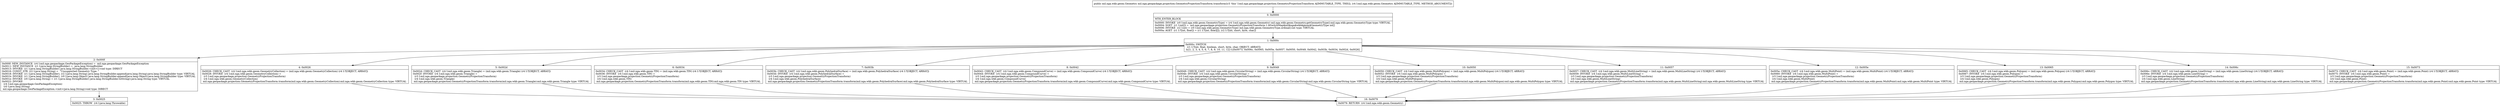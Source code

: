 digraph "CFG formil.nga.geopackage.projection.GeometryProjectionTransform.transform(Lmil\/nga\/wkb\/geom\/Geometry;)Lmil\/nga\/wkb\/geom\/Geometry;" {
Node_0 [shape=record,label="{0\:\ 0x0000|MTH_ENTER_BLOCK\l|0x0000: INVOKE  (r0 I:mil.nga.wkb.geom.GeometryType) = (r4 I:mil.nga.wkb.geom.Geometry) mil.nga.wkb.geom.Geometry.getGeometryType():mil.nga.wkb.geom.GeometryType type: VIRTUAL \l0x0004: SGET  (r1 I:int[]) =  mil.nga.geopackage.projection.GeometryProjectionTransform.1.$SwitchMap$mil$nga$wkb$geom$GeometryType int[] \l0x0006: INVOKE  (r2 I:int) = (r0 I:mil.nga.wkb.geom.GeometryType) mil.nga.wkb.geom.GeometryType.ordinal():int type: VIRTUAL \l0x000a: AGET  (r1 I:?[int, float]) = (r1 I:?[int, float][]), (r2 I:?[int, short, byte, char]) \l}"];
Node_1 [shape=record,label="{1\:\ 0x000c|0x000c: SWITCH  \l  (r1 I:?[int, float, boolean, short, byte, char, OBJECT, ARRAY])\l k:[1, 2, 3, 4, 5, 6, 7, 8, 9, 10, 11, 12] t:[0x0073, 0x006c, 0x0065, 0x005e, 0x0057, 0x0050, 0x0049, 0x0042, 0x003b, 0x0034, 0x002d, 0x0026] \l}"];
Node_2 [shape=record,label="{2\:\ 0x000f|0x000f: NEW_INSTANCE  (r4 I:mil.nga.geopackage.GeoPackageException) =  mil.nga.geopackage.GeoPackageException \l0x0011: NEW_INSTANCE  (r1 I:java.lang.StringBuilder) =  java.lang.StringBuilder \l0x0013: INVOKE  (r1 I:java.lang.StringBuilder) java.lang.StringBuilder.\<init\>():void type: DIRECT \l0x0016: CONST_STR  (r2 I:java.lang.String) =  \"Unsupported Geometry Type: \" \l0x0018: INVOKE  (r1 I:java.lang.StringBuilder), (r2 I:java.lang.String) java.lang.StringBuilder.append(java.lang.String):java.lang.StringBuilder type: VIRTUAL \l0x001b: INVOKE  (r1 I:java.lang.StringBuilder), (r0 I:java.lang.Object) java.lang.StringBuilder.append(java.lang.Object):java.lang.StringBuilder type: VIRTUAL \l0x001e: INVOKE  (r0 I:java.lang.String) = (r1 I:java.lang.StringBuilder) java.lang.StringBuilder.toString():java.lang.String type: VIRTUAL \l0x0022: INVOKE  \l  (r4 I:mil.nga.geopackage.GeoPackageException)\l  (r0 I:java.lang.String)\l mil.nga.geopackage.GeoPackageException.\<init\>(java.lang.String):void type: DIRECT \l}"];
Node_3 [shape=record,label="{3\:\ 0x0025|0x0025: THROW  (r4 I:java.lang.Throwable) \l}"];
Node_4 [shape=record,label="{4\:\ 0x0026|0x0026: CHECK_CAST  (r4 I:mil.nga.wkb.geom.GeometryCollection) = (mil.nga.wkb.geom.GeometryCollection) (r4 I:?[OBJECT, ARRAY]) \l0x0028: INVOKE  (r4 I:mil.nga.wkb.geom.GeometryCollection) = \l  (r3 I:mil.nga.geopackage.projection.GeometryProjectionTransform)\l  (r4 I:mil.nga.wkb.geom.GeometryCollection)\l mil.nga.geopackage.projection.GeometryProjectionTransform.transform(mil.nga.wkb.geom.GeometryCollection):mil.nga.wkb.geom.GeometryCollection type: VIRTUAL \l}"];
Node_5 [shape=record,label="{5\:\ 0x002d|0x002d: CHECK_CAST  (r4 I:mil.nga.wkb.geom.Triangle) = (mil.nga.wkb.geom.Triangle) (r4 I:?[OBJECT, ARRAY]) \l0x002f: INVOKE  (r4 I:mil.nga.wkb.geom.Triangle) = \l  (r3 I:mil.nga.geopackage.projection.GeometryProjectionTransform)\l  (r4 I:mil.nga.wkb.geom.Triangle)\l mil.nga.geopackage.projection.GeometryProjectionTransform.transform(mil.nga.wkb.geom.Triangle):mil.nga.wkb.geom.Triangle type: VIRTUAL \l}"];
Node_6 [shape=record,label="{6\:\ 0x0034|0x0034: CHECK_CAST  (r4 I:mil.nga.wkb.geom.TIN) = (mil.nga.wkb.geom.TIN) (r4 I:?[OBJECT, ARRAY]) \l0x0036: INVOKE  (r4 I:mil.nga.wkb.geom.TIN) = \l  (r3 I:mil.nga.geopackage.projection.GeometryProjectionTransform)\l  (r4 I:mil.nga.wkb.geom.TIN)\l mil.nga.geopackage.projection.GeometryProjectionTransform.transform(mil.nga.wkb.geom.TIN):mil.nga.wkb.geom.TIN type: VIRTUAL \l}"];
Node_7 [shape=record,label="{7\:\ 0x003b|0x003b: CHECK_CAST  (r4 I:mil.nga.wkb.geom.PolyhedralSurface) = (mil.nga.wkb.geom.PolyhedralSurface) (r4 I:?[OBJECT, ARRAY]) \l0x003d: INVOKE  (r4 I:mil.nga.wkb.geom.PolyhedralSurface) = \l  (r3 I:mil.nga.geopackage.projection.GeometryProjectionTransform)\l  (r4 I:mil.nga.wkb.geom.PolyhedralSurface)\l mil.nga.geopackage.projection.GeometryProjectionTransform.transform(mil.nga.wkb.geom.PolyhedralSurface):mil.nga.wkb.geom.PolyhedralSurface type: VIRTUAL \l}"];
Node_8 [shape=record,label="{8\:\ 0x0042|0x0042: CHECK_CAST  (r4 I:mil.nga.wkb.geom.CompoundCurve) = (mil.nga.wkb.geom.CompoundCurve) (r4 I:?[OBJECT, ARRAY]) \l0x0044: INVOKE  (r4 I:mil.nga.wkb.geom.CompoundCurve) = \l  (r3 I:mil.nga.geopackage.projection.GeometryProjectionTransform)\l  (r4 I:mil.nga.wkb.geom.CompoundCurve)\l mil.nga.geopackage.projection.GeometryProjectionTransform.transform(mil.nga.wkb.geom.CompoundCurve):mil.nga.wkb.geom.CompoundCurve type: VIRTUAL \l}"];
Node_9 [shape=record,label="{9\:\ 0x0049|0x0049: CHECK_CAST  (r4 I:mil.nga.wkb.geom.CircularString) = (mil.nga.wkb.geom.CircularString) (r4 I:?[OBJECT, ARRAY]) \l0x004b: INVOKE  (r4 I:mil.nga.wkb.geom.CircularString) = \l  (r3 I:mil.nga.geopackage.projection.GeometryProjectionTransform)\l  (r4 I:mil.nga.wkb.geom.CircularString)\l mil.nga.geopackage.projection.GeometryProjectionTransform.transform(mil.nga.wkb.geom.CircularString):mil.nga.wkb.geom.CircularString type: VIRTUAL \l}"];
Node_10 [shape=record,label="{10\:\ 0x0050|0x0050: CHECK_CAST  (r4 I:mil.nga.wkb.geom.MultiPolygon) = (mil.nga.wkb.geom.MultiPolygon) (r4 I:?[OBJECT, ARRAY]) \l0x0052: INVOKE  (r4 I:mil.nga.wkb.geom.MultiPolygon) = \l  (r3 I:mil.nga.geopackage.projection.GeometryProjectionTransform)\l  (r4 I:mil.nga.wkb.geom.MultiPolygon)\l mil.nga.geopackage.projection.GeometryProjectionTransform.transform(mil.nga.wkb.geom.MultiPolygon):mil.nga.wkb.geom.MultiPolygon type: VIRTUAL \l}"];
Node_11 [shape=record,label="{11\:\ 0x0057|0x0057: CHECK_CAST  (r4 I:mil.nga.wkb.geom.MultiLineString) = (mil.nga.wkb.geom.MultiLineString) (r4 I:?[OBJECT, ARRAY]) \l0x0059: INVOKE  (r4 I:mil.nga.wkb.geom.MultiLineString) = \l  (r3 I:mil.nga.geopackage.projection.GeometryProjectionTransform)\l  (r4 I:mil.nga.wkb.geom.MultiLineString)\l mil.nga.geopackage.projection.GeometryProjectionTransform.transform(mil.nga.wkb.geom.MultiLineString):mil.nga.wkb.geom.MultiLineString type: VIRTUAL \l}"];
Node_12 [shape=record,label="{12\:\ 0x005e|0x005e: CHECK_CAST  (r4 I:mil.nga.wkb.geom.MultiPoint) = (mil.nga.wkb.geom.MultiPoint) (r4 I:?[OBJECT, ARRAY]) \l0x0060: INVOKE  (r4 I:mil.nga.wkb.geom.MultiPoint) = \l  (r3 I:mil.nga.geopackage.projection.GeometryProjectionTransform)\l  (r4 I:mil.nga.wkb.geom.MultiPoint)\l mil.nga.geopackage.projection.GeometryProjectionTransform.transform(mil.nga.wkb.geom.MultiPoint):mil.nga.wkb.geom.MultiPoint type: VIRTUAL \l}"];
Node_13 [shape=record,label="{13\:\ 0x0065|0x0065: CHECK_CAST  (r4 I:mil.nga.wkb.geom.Polygon) = (mil.nga.wkb.geom.Polygon) (r4 I:?[OBJECT, ARRAY]) \l0x0067: INVOKE  (r4 I:mil.nga.wkb.geom.Polygon) = \l  (r3 I:mil.nga.geopackage.projection.GeometryProjectionTransform)\l  (r4 I:mil.nga.wkb.geom.Polygon)\l mil.nga.geopackage.projection.GeometryProjectionTransform.transform(mil.nga.wkb.geom.Polygon):mil.nga.wkb.geom.Polygon type: VIRTUAL \l}"];
Node_14 [shape=record,label="{14\:\ 0x006c|0x006c: CHECK_CAST  (r4 I:mil.nga.wkb.geom.LineString) = (mil.nga.wkb.geom.LineString) (r4 I:?[OBJECT, ARRAY]) \l0x006e: INVOKE  (r4 I:mil.nga.wkb.geom.LineString) = \l  (r3 I:mil.nga.geopackage.projection.GeometryProjectionTransform)\l  (r4 I:mil.nga.wkb.geom.LineString)\l mil.nga.geopackage.projection.GeometryProjectionTransform.transform(mil.nga.wkb.geom.LineString):mil.nga.wkb.geom.LineString type: VIRTUAL \l}"];
Node_15 [shape=record,label="{15\:\ 0x0073|0x0073: CHECK_CAST  (r4 I:mil.nga.wkb.geom.Point) = (mil.nga.wkb.geom.Point) (r4 I:?[OBJECT, ARRAY]) \l0x0075: INVOKE  (r4 I:mil.nga.wkb.geom.Point) = \l  (r3 I:mil.nga.geopackage.projection.GeometryProjectionTransform)\l  (r4 I:mil.nga.wkb.geom.Point)\l mil.nga.geopackage.projection.GeometryProjectionTransform.transform(mil.nga.wkb.geom.Point):mil.nga.wkb.geom.Point type: VIRTUAL \l}"];
Node_16 [shape=record,label="{16\:\ 0x0079|0x0079: RETURN  (r4 I:mil.nga.wkb.geom.Geometry) \l}"];
MethodNode[shape=record,label="{public mil.nga.wkb.geom.Geometry mil.nga.geopackage.projection.GeometryProjectionTransform.transform((r3 'this' I:mil.nga.geopackage.projection.GeometryProjectionTransform A[IMMUTABLE_TYPE, THIS]), (r4 I:mil.nga.wkb.geom.Geometry A[IMMUTABLE_TYPE, METHOD_ARGUMENT])) }"];
MethodNode -> Node_0;
Node_0 -> Node_1;
Node_1 -> Node_2;
Node_1 -> Node_4;
Node_1 -> Node_5;
Node_1 -> Node_6;
Node_1 -> Node_7;
Node_1 -> Node_8;
Node_1 -> Node_9;
Node_1 -> Node_10;
Node_1 -> Node_11;
Node_1 -> Node_12;
Node_1 -> Node_13;
Node_1 -> Node_14;
Node_1 -> Node_15;
Node_2 -> Node_3;
Node_4 -> Node_16;
Node_5 -> Node_16;
Node_6 -> Node_16;
Node_7 -> Node_16;
Node_8 -> Node_16;
Node_9 -> Node_16;
Node_10 -> Node_16;
Node_11 -> Node_16;
Node_12 -> Node_16;
Node_13 -> Node_16;
Node_14 -> Node_16;
Node_15 -> Node_16;
}

